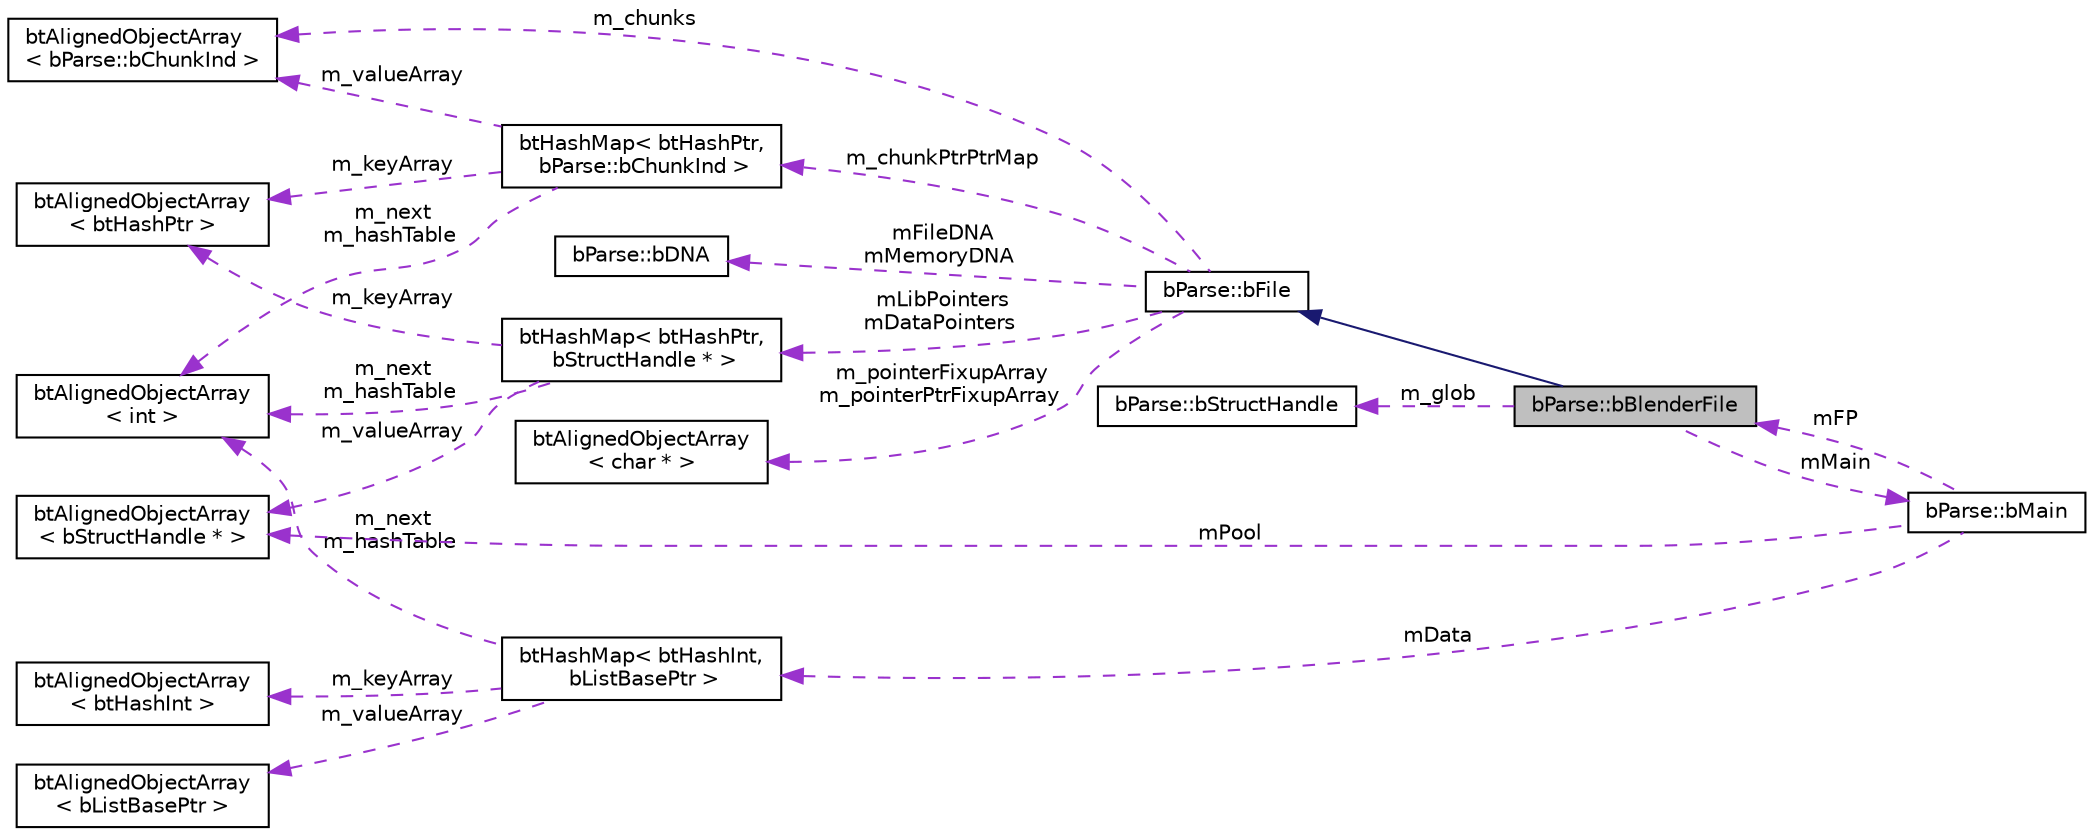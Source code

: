 digraph "bParse::bBlenderFile"
{
  edge [fontname="Helvetica",fontsize="10",labelfontname="Helvetica",labelfontsize="10"];
  node [fontname="Helvetica",fontsize="10",shape=record];
  rankdir="LR";
  Node1 [label="bParse::bBlenderFile",height=0.2,width=0.4,color="black", fillcolor="grey75", style="filled", fontcolor="black"];
  Node2 -> Node1 [dir="back",color="midnightblue",fontsize="10",style="solid",fontname="Helvetica"];
  Node2 [label="bParse::bFile",height=0.2,width=0.4,color="black", fillcolor="white", style="filled",URL="$classb_parse_1_1b_file.html"];
  Node3 -> Node2 [dir="back",color="darkorchid3",fontsize="10",style="dashed",label=" mLibPointers\nmDataPointers" ,fontname="Helvetica"];
  Node3 [label="btHashMap\< btHashPtr,\l bStructHandle * \>",height=0.2,width=0.4,color="black", fillcolor="white", style="filled",URL="$classbt_hash_map.html"];
  Node4 -> Node3 [dir="back",color="darkorchid3",fontsize="10",style="dashed",label=" m_keyArray" ,fontname="Helvetica"];
  Node4 [label="btAlignedObjectArray\l\< btHashPtr \>",height=0.2,width=0.4,color="black", fillcolor="white", style="filled",URL="$classbt_aligned_object_array.html"];
  Node5 -> Node3 [dir="back",color="darkorchid3",fontsize="10",style="dashed",label=" m_next\nm_hashTable" ,fontname="Helvetica"];
  Node5 [label="btAlignedObjectArray\l\< int \>",height=0.2,width=0.4,color="black", fillcolor="white", style="filled",URL="$classbt_aligned_object_array.html"];
  Node6 -> Node3 [dir="back",color="darkorchid3",fontsize="10",style="dashed",label=" m_valueArray" ,fontname="Helvetica"];
  Node6 [label="btAlignedObjectArray\l\< bStructHandle * \>",height=0.2,width=0.4,color="black", fillcolor="white", style="filled",URL="$classbt_aligned_object_array.html"];
  Node7 -> Node2 [dir="back",color="darkorchid3",fontsize="10",style="dashed",label=" mFileDNA\nmMemoryDNA" ,fontname="Helvetica"];
  Node7 [label="bParse::bDNA",height=0.2,width=0.4,color="black", fillcolor="white", style="filled",URL="$classb_parse_1_1b_d_n_a.html"];
  Node8 -> Node2 [dir="back",color="darkorchid3",fontsize="10",style="dashed",label=" m_chunks" ,fontname="Helvetica"];
  Node8 [label="btAlignedObjectArray\l\< bParse::bChunkInd \>",height=0.2,width=0.4,color="black", fillcolor="white", style="filled",URL="$classbt_aligned_object_array.html"];
  Node9 -> Node2 [dir="back",color="darkorchid3",fontsize="10",style="dashed",label=" m_pointerFixupArray\nm_pointerPtrFixupArray" ,fontname="Helvetica"];
  Node9 [label="btAlignedObjectArray\l\< char * \>",height=0.2,width=0.4,color="black", fillcolor="white", style="filled",URL="$classbt_aligned_object_array.html"];
  Node10 -> Node2 [dir="back",color="darkorchid3",fontsize="10",style="dashed",label=" m_chunkPtrPtrMap" ,fontname="Helvetica"];
  Node10 [label="btHashMap\< btHashPtr,\l bParse::bChunkInd \>",height=0.2,width=0.4,color="black", fillcolor="white", style="filled",URL="$classbt_hash_map.html"];
  Node4 -> Node10 [dir="back",color="darkorchid3",fontsize="10",style="dashed",label=" m_keyArray" ,fontname="Helvetica"];
  Node8 -> Node10 [dir="back",color="darkorchid3",fontsize="10",style="dashed",label=" m_valueArray" ,fontname="Helvetica"];
  Node5 -> Node10 [dir="back",color="darkorchid3",fontsize="10",style="dashed",label=" m_next\nm_hashTable" ,fontname="Helvetica"];
  Node11 -> Node1 [dir="back",color="darkorchid3",fontsize="10",style="dashed",label=" mMain" ,fontname="Helvetica"];
  Node11 [label="bParse::bMain",height=0.2,width=0.4,color="black", fillcolor="white", style="filled",URL="$classb_parse_1_1b_main.html"];
  Node1 -> Node11 [dir="back",color="darkorchid3",fontsize="10",style="dashed",label=" mFP" ,fontname="Helvetica"];
  Node12 -> Node11 [dir="back",color="darkorchid3",fontsize="10",style="dashed",label=" mData" ,fontname="Helvetica"];
  Node12 [label="btHashMap\< btHashInt,\l bListBasePtr \>",height=0.2,width=0.4,color="black", fillcolor="white", style="filled",URL="$classbt_hash_map.html"];
  Node5 -> Node12 [dir="back",color="darkorchid3",fontsize="10",style="dashed",label=" m_next\nm_hashTable" ,fontname="Helvetica"];
  Node13 -> Node12 [dir="back",color="darkorchid3",fontsize="10",style="dashed",label=" m_valueArray" ,fontname="Helvetica"];
  Node13 [label="btAlignedObjectArray\l\< bListBasePtr \>",height=0.2,width=0.4,color="black", fillcolor="white", style="filled",URL="$classbt_aligned_object_array.html"];
  Node14 -> Node12 [dir="back",color="darkorchid3",fontsize="10",style="dashed",label=" m_keyArray" ,fontname="Helvetica"];
  Node14 [label="btAlignedObjectArray\l\< btHashInt \>",height=0.2,width=0.4,color="black", fillcolor="white", style="filled",URL="$classbt_aligned_object_array.html"];
  Node6 -> Node11 [dir="back",color="darkorchid3",fontsize="10",style="dashed",label=" mPool" ,fontname="Helvetica"];
  Node15 -> Node1 [dir="back",color="darkorchid3",fontsize="10",style="dashed",label=" m_glob" ,fontname="Helvetica"];
  Node15 [label="bParse::bStructHandle",height=0.2,width=0.4,color="black", fillcolor="white", style="filled",URL="$structb_parse_1_1b_struct_handle.html"];
}
